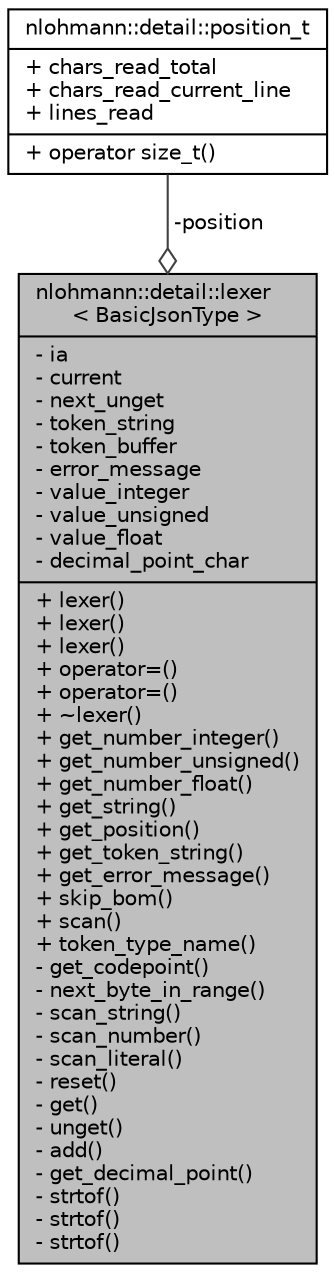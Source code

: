 digraph "nlohmann::detail::lexer&lt; BasicJsonType &gt;"
{
 // INTERACTIVE_SVG=YES
 // LATEX_PDF_SIZE
  edge [fontname="Helvetica",fontsize="10",labelfontname="Helvetica",labelfontsize="10"];
  node [fontname="Helvetica",fontsize="10",shape=record];
  Node1 [label="{nlohmann::detail::lexer\l\< BasicJsonType \>\n|- ia\l- current\l- next_unget\l- token_string\l- token_buffer\l- error_message\l- value_integer\l- value_unsigned\l- value_float\l- decimal_point_char\l|+ lexer()\l+ lexer()\l+ lexer()\l+ operator=()\l+ operator=()\l+ ~lexer()\l+ get_number_integer()\l+ get_number_unsigned()\l+ get_number_float()\l+ get_string()\l+ get_position()\l+ get_token_string()\l+ get_error_message()\l+ skip_bom()\l+ scan()\l+ token_type_name()\l- get_codepoint()\l- next_byte_in_range()\l- scan_string()\l- scan_number()\l- scan_literal()\l- reset()\l- get()\l- unget()\l- add()\l- get_decimal_point()\l- strtof()\l- strtof()\l- strtof()\l}",height=0.2,width=0.4,color="black", fillcolor="grey75", style="filled", fontcolor="black",tooltip="lexical analysis"];
  Node2 -> Node1 [color="grey25",fontsize="10",style="solid",label=" -position" ,arrowhead="odiamond",fontname="Helvetica"];
  Node2 [label="{nlohmann::detail::position_t\n|+ chars_read_total\l+ chars_read_current_line\l+ lines_read\l|+ operator size_t()\l}",height=0.2,width=0.4,color="black", fillcolor="white", style="filled",URL="$structnlohmann_1_1detail_1_1position__t.html",tooltip="struct to capture the start position of the current token"];
}
